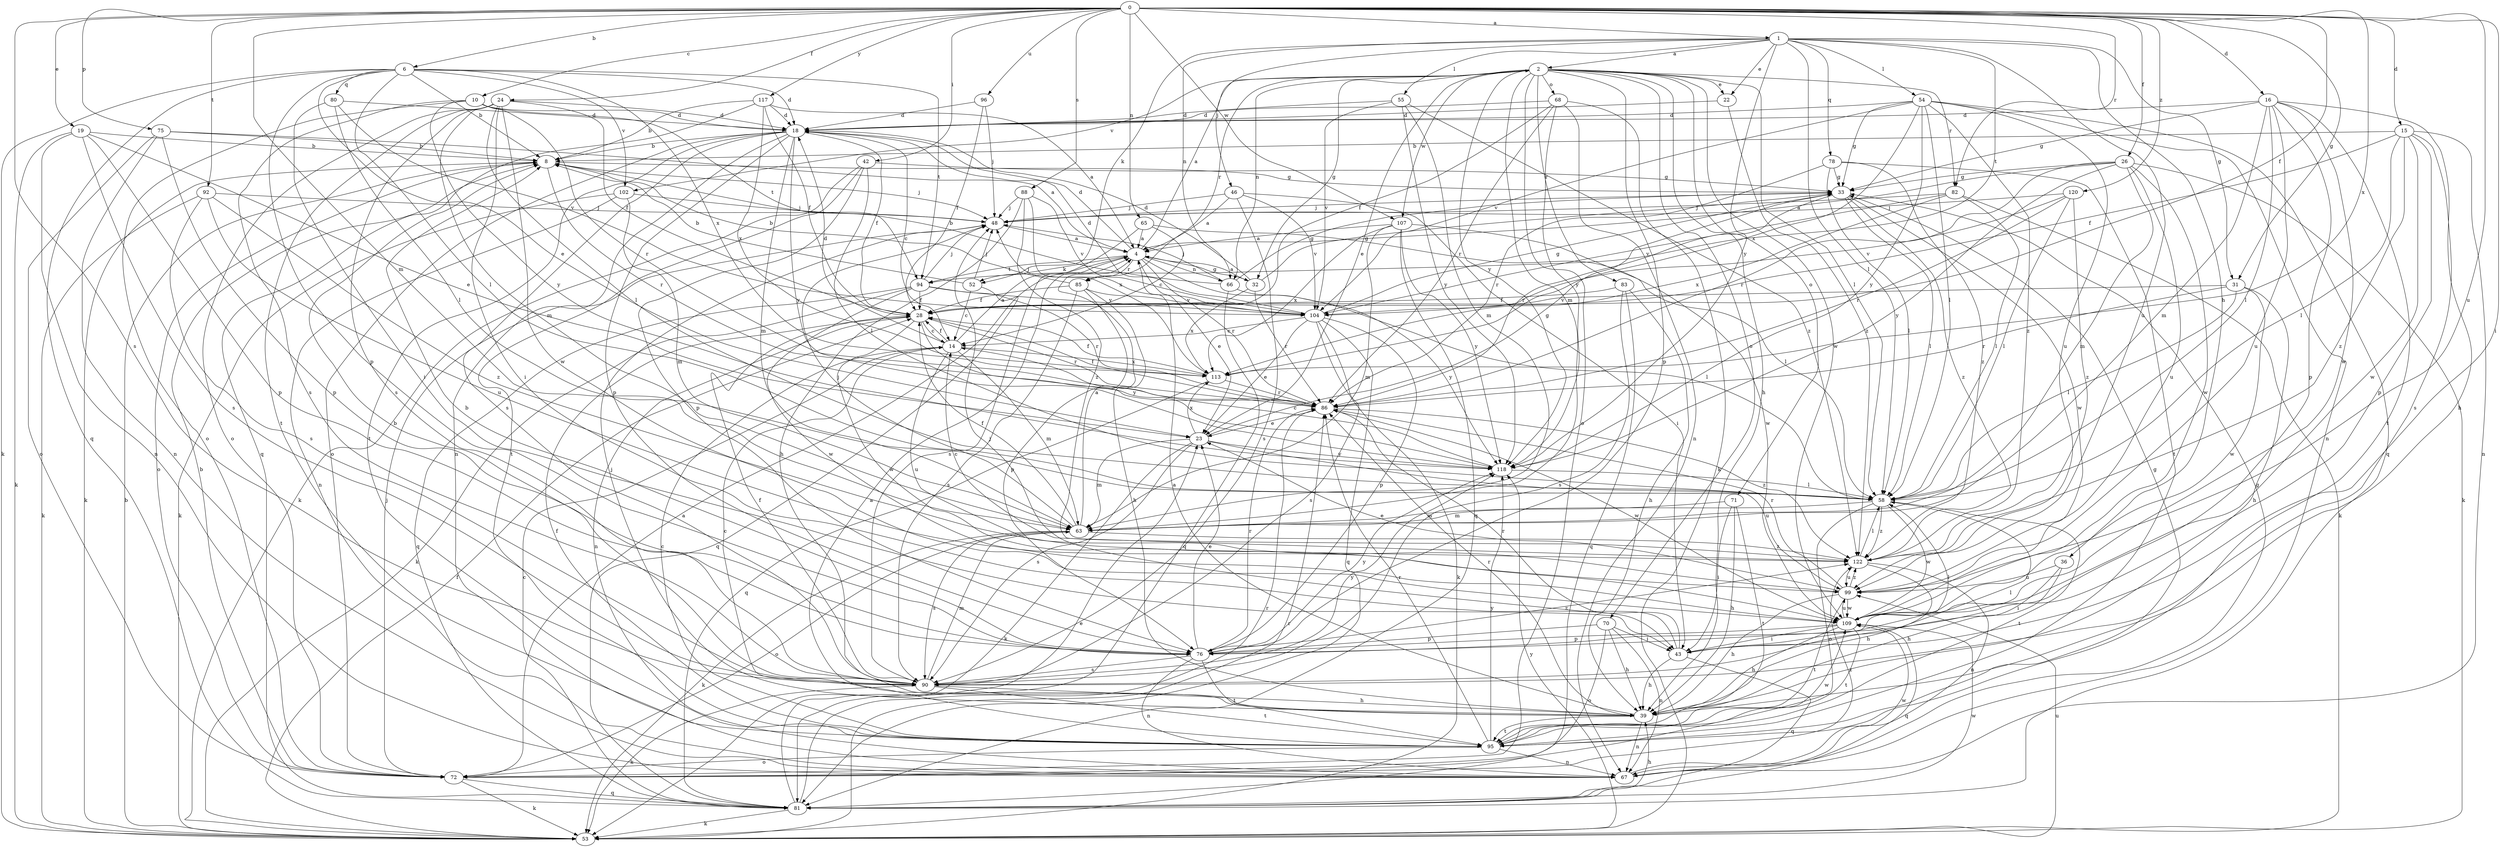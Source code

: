 strict digraph  {
0;
1;
2;
4;
6;
8;
10;
14;
15;
16;
18;
19;
22;
23;
24;
26;
28;
31;
32;
33;
36;
39;
42;
43;
46;
48;
52;
53;
54;
55;
58;
63;
65;
66;
67;
68;
70;
71;
72;
75;
76;
78;
80;
81;
82;
83;
85;
86;
88;
90;
92;
94;
95;
96;
99;
102;
104;
107;
109;
113;
117;
118;
120;
122;
0 -> 1  [label=a];
0 -> 6  [label=b];
0 -> 10  [label=c];
0 -> 15  [label=d];
0 -> 16  [label=d];
0 -> 19  [label=e];
0 -> 24  [label=f];
0 -> 26  [label=f];
0 -> 28  [label=f];
0 -> 31  [label=g];
0 -> 42  [label=i];
0 -> 43  [label=i];
0 -> 63  [label=m];
0 -> 65  [label=n];
0 -> 75  [label=p];
0 -> 82  [label=r];
0 -> 88  [label=s];
0 -> 90  [label=s];
0 -> 92  [label=t];
0 -> 96  [label=u];
0 -> 99  [label=u];
0 -> 107  [label=w];
0 -> 113  [label=x];
0 -> 117  [label=y];
0 -> 120  [label=z];
1 -> 2  [label=a];
1 -> 22  [label=e];
1 -> 31  [label=g];
1 -> 36  [label=h];
1 -> 46  [label=j];
1 -> 52  [label=k];
1 -> 54  [label=l];
1 -> 55  [label=l];
1 -> 58  [label=l];
1 -> 66  [label=n];
1 -> 78  [label=q];
1 -> 94  [label=t];
1 -> 99  [label=u];
1 -> 118  [label=y];
2 -> 22  [label=e];
2 -> 23  [label=e];
2 -> 32  [label=g];
2 -> 39  [label=h];
2 -> 58  [label=l];
2 -> 63  [label=m];
2 -> 66  [label=n];
2 -> 68  [label=o];
2 -> 70  [label=o];
2 -> 71  [label=o];
2 -> 72  [label=o];
2 -> 76  [label=p];
2 -> 82  [label=r];
2 -> 83  [label=r];
2 -> 85  [label=r];
2 -> 102  [label=v];
2 -> 107  [label=w];
2 -> 109  [label=w];
2 -> 118  [label=y];
4 -> 2  [label=a];
4 -> 18  [label=d];
4 -> 23  [label=e];
4 -> 32  [label=g];
4 -> 52  [label=k];
4 -> 58  [label=l];
4 -> 66  [label=n];
4 -> 85  [label=r];
4 -> 86  [label=r];
4 -> 94  [label=t];
6 -> 8  [label=b];
6 -> 18  [label=d];
6 -> 23  [label=e];
6 -> 53  [label=k];
6 -> 58  [label=l];
6 -> 76  [label=p];
6 -> 80  [label=q];
6 -> 81  [label=q];
6 -> 94  [label=t];
6 -> 102  [label=v];
6 -> 113  [label=x];
8 -> 33  [label=g];
8 -> 48  [label=j];
8 -> 53  [label=k];
8 -> 72  [label=o];
8 -> 86  [label=r];
10 -> 18  [label=d];
10 -> 72  [label=o];
10 -> 86  [label=r];
10 -> 90  [label=s];
10 -> 94  [label=t];
10 -> 118  [label=y];
14 -> 4  [label=a];
14 -> 18  [label=d];
14 -> 28  [label=f];
14 -> 63  [label=m];
14 -> 99  [label=u];
14 -> 113  [label=x];
15 -> 8  [label=b];
15 -> 28  [label=f];
15 -> 58  [label=l];
15 -> 67  [label=n];
15 -> 76  [label=p];
15 -> 90  [label=s];
15 -> 109  [label=w];
15 -> 122  [label=z];
16 -> 18  [label=d];
16 -> 33  [label=g];
16 -> 39  [label=h];
16 -> 58  [label=l];
16 -> 63  [label=m];
16 -> 76  [label=p];
16 -> 95  [label=t];
16 -> 99  [label=u];
16 -> 109  [label=w];
18 -> 8  [label=b];
18 -> 14  [label=c];
18 -> 28  [label=f];
18 -> 63  [label=m];
18 -> 67  [label=n];
18 -> 72  [label=o];
18 -> 76  [label=p];
18 -> 90  [label=s];
18 -> 95  [label=t];
18 -> 118  [label=y];
19 -> 8  [label=b];
19 -> 23  [label=e];
19 -> 53  [label=k];
19 -> 67  [label=n];
19 -> 76  [label=p];
19 -> 90  [label=s];
22 -> 18  [label=d];
22 -> 122  [label=z];
23 -> 33  [label=g];
23 -> 53  [label=k];
23 -> 63  [label=m];
23 -> 90  [label=s];
23 -> 99  [label=u];
23 -> 113  [label=x];
23 -> 118  [label=y];
24 -> 18  [label=d];
24 -> 28  [label=f];
24 -> 43  [label=i];
24 -> 58  [label=l];
24 -> 63  [label=m];
24 -> 72  [label=o];
24 -> 90  [label=s];
24 -> 95  [label=t];
24 -> 109  [label=w];
26 -> 4  [label=a];
26 -> 33  [label=g];
26 -> 53  [label=k];
26 -> 63  [label=m];
26 -> 86  [label=r];
26 -> 99  [label=u];
26 -> 109  [label=w];
26 -> 118  [label=y];
28 -> 14  [label=c];
28 -> 67  [label=n];
28 -> 86  [label=r];
28 -> 109  [label=w];
28 -> 118  [label=y];
31 -> 39  [label=h];
31 -> 58  [label=l];
31 -> 86  [label=r];
31 -> 104  [label=v];
31 -> 109  [label=w];
32 -> 4  [label=a];
32 -> 18  [label=d];
32 -> 33  [label=g];
32 -> 86  [label=r];
32 -> 113  [label=x];
33 -> 48  [label=j];
33 -> 58  [label=l];
33 -> 86  [label=r];
33 -> 109  [label=w];
33 -> 122  [label=z];
36 -> 39  [label=h];
36 -> 43  [label=i];
36 -> 99  [label=u];
39 -> 4  [label=a];
39 -> 14  [label=c];
39 -> 48  [label=j];
39 -> 67  [label=n];
39 -> 86  [label=r];
39 -> 95  [label=t];
42 -> 33  [label=g];
42 -> 53  [label=k];
42 -> 58  [label=l];
42 -> 76  [label=p];
42 -> 95  [label=t];
43 -> 39  [label=h];
43 -> 48  [label=j];
43 -> 58  [label=l];
43 -> 81  [label=q];
43 -> 86  [label=r];
46 -> 4  [label=a];
46 -> 43  [label=i];
46 -> 48  [label=j];
46 -> 90  [label=s];
46 -> 104  [label=v];
48 -> 4  [label=a];
52 -> 8  [label=b];
52 -> 14  [label=c];
52 -> 48  [label=j];
52 -> 81  [label=q];
53 -> 8  [label=b];
53 -> 28  [label=f];
53 -> 86  [label=r];
53 -> 99  [label=u];
53 -> 118  [label=y];
54 -> 18  [label=d];
54 -> 33  [label=g];
54 -> 58  [label=l];
54 -> 67  [label=n];
54 -> 81  [label=q];
54 -> 99  [label=u];
54 -> 104  [label=v];
54 -> 113  [label=x];
54 -> 118  [label=y];
54 -> 122  [label=z];
55 -> 18  [label=d];
55 -> 63  [label=m];
55 -> 104  [label=v];
55 -> 118  [label=y];
55 -> 122  [label=z];
58 -> 63  [label=m];
58 -> 72  [label=o];
58 -> 95  [label=t];
58 -> 109  [label=w];
58 -> 122  [label=z];
63 -> 4  [label=a];
63 -> 28  [label=f];
63 -> 48  [label=j];
63 -> 53  [label=k];
63 -> 72  [label=o];
63 -> 90  [label=s];
63 -> 122  [label=z];
65 -> 4  [label=a];
65 -> 14  [label=c];
65 -> 58  [label=l];
65 -> 90  [label=s];
66 -> 8  [label=b];
66 -> 33  [label=g];
66 -> 48  [label=j];
66 -> 81  [label=q];
66 -> 118  [label=y];
67 -> 33  [label=g];
67 -> 109  [label=w];
68 -> 18  [label=d];
68 -> 28  [label=f];
68 -> 53  [label=k];
68 -> 67  [label=n];
68 -> 86  [label=r];
68 -> 118  [label=y];
70 -> 39  [label=h];
70 -> 43  [label=i];
70 -> 67  [label=n];
70 -> 72  [label=o];
70 -> 76  [label=p];
71 -> 39  [label=h];
71 -> 43  [label=i];
71 -> 63  [label=m];
71 -> 95  [label=t];
72 -> 4  [label=a];
72 -> 8  [label=b];
72 -> 48  [label=j];
72 -> 53  [label=k];
72 -> 81  [label=q];
72 -> 122  [label=z];
75 -> 4  [label=a];
75 -> 8  [label=b];
75 -> 67  [label=n];
75 -> 72  [label=o];
75 -> 76  [label=p];
76 -> 8  [label=b];
76 -> 23  [label=e];
76 -> 67  [label=n];
76 -> 86  [label=r];
76 -> 90  [label=s];
76 -> 95  [label=t];
76 -> 118  [label=y];
76 -> 122  [label=z];
78 -> 33  [label=g];
78 -> 58  [label=l];
78 -> 86  [label=r];
78 -> 95  [label=t];
78 -> 122  [label=z];
80 -> 18  [label=d];
80 -> 43  [label=i];
80 -> 58  [label=l];
80 -> 104  [label=v];
81 -> 14  [label=c];
81 -> 23  [label=e];
81 -> 39  [label=h];
81 -> 53  [label=k];
81 -> 86  [label=r];
81 -> 109  [label=w];
82 -> 48  [label=j];
82 -> 53  [label=k];
82 -> 58  [label=l];
82 -> 104  [label=v];
82 -> 113  [label=x];
83 -> 28  [label=f];
83 -> 39  [label=h];
83 -> 81  [label=q];
83 -> 90  [label=s];
85 -> 8  [label=b];
85 -> 28  [label=f];
85 -> 39  [label=h];
85 -> 76  [label=p];
85 -> 90  [label=s];
85 -> 104  [label=v];
86 -> 23  [label=e];
86 -> 28  [label=f];
86 -> 109  [label=w];
86 -> 122  [label=z];
88 -> 39  [label=h];
88 -> 48  [label=j];
88 -> 104  [label=v];
88 -> 113  [label=x];
88 -> 122  [label=z];
90 -> 8  [label=b];
90 -> 28  [label=f];
90 -> 39  [label=h];
90 -> 53  [label=k];
90 -> 58  [label=l];
90 -> 63  [label=m];
90 -> 95  [label=t];
90 -> 118  [label=y];
92 -> 48  [label=j];
92 -> 53  [label=k];
92 -> 90  [label=s];
92 -> 99  [label=u];
92 -> 122  [label=z];
94 -> 28  [label=f];
94 -> 48  [label=j];
94 -> 53  [label=k];
94 -> 81  [label=q];
94 -> 86  [label=r];
94 -> 104  [label=v];
94 -> 109  [label=w];
95 -> 4  [label=a];
95 -> 14  [label=c];
95 -> 28  [label=f];
95 -> 33  [label=g];
95 -> 67  [label=n];
95 -> 72  [label=o];
95 -> 86  [label=r];
95 -> 109  [label=w];
95 -> 118  [label=y];
96 -> 18  [label=d];
96 -> 28  [label=f];
96 -> 48  [label=j];
99 -> 23  [label=e];
99 -> 39  [label=h];
99 -> 86  [label=r];
99 -> 95  [label=t];
99 -> 109  [label=w];
99 -> 122  [label=z];
102 -> 48  [label=j];
102 -> 53  [label=k];
102 -> 63  [label=m];
102 -> 67  [label=n];
104 -> 14  [label=c];
104 -> 18  [label=d];
104 -> 23  [label=e];
104 -> 33  [label=g];
104 -> 48  [label=j];
104 -> 53  [label=k];
104 -> 76  [label=p];
104 -> 81  [label=q];
104 -> 90  [label=s];
107 -> 4  [label=a];
107 -> 63  [label=m];
107 -> 81  [label=q];
107 -> 109  [label=w];
107 -> 113  [label=x];
107 -> 118  [label=y];
109 -> 39  [label=h];
109 -> 43  [label=i];
109 -> 76  [label=p];
109 -> 81  [label=q];
109 -> 95  [label=t];
109 -> 99  [label=u];
113 -> 28  [label=f];
113 -> 81  [label=q];
113 -> 86  [label=r];
117 -> 4  [label=a];
117 -> 8  [label=b];
117 -> 18  [label=d];
117 -> 28  [label=f];
117 -> 81  [label=q];
117 -> 113  [label=x];
118 -> 14  [label=c];
118 -> 58  [label=l];
120 -> 48  [label=j];
120 -> 58  [label=l];
120 -> 86  [label=r];
120 -> 104  [label=v];
120 -> 122  [label=z];
122 -> 14  [label=c];
122 -> 39  [label=h];
122 -> 58  [label=l];
122 -> 67  [label=n];
122 -> 99  [label=u];
}
